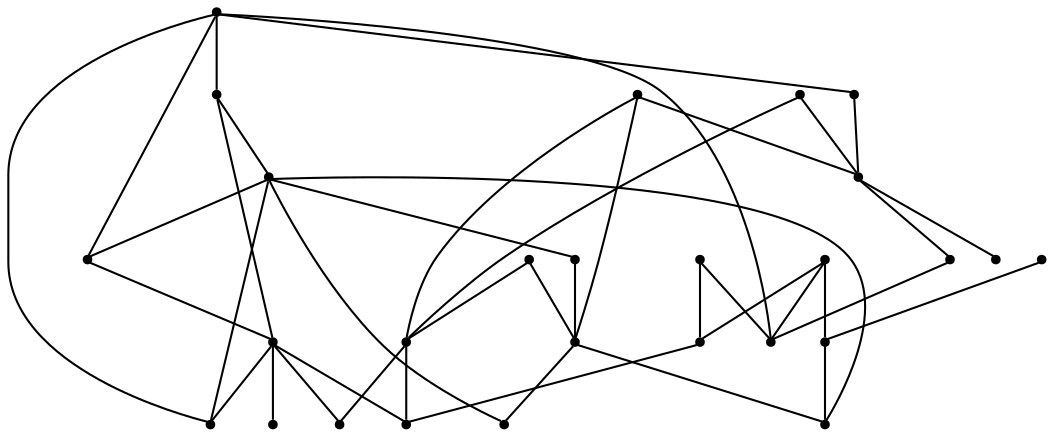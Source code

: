 graph {
  node [shape=point,comment="{\"directed\":false,\"doi\":\"10.1007/978-3-540-24595-7_19\",\"figure\":\"? (1)\"}"]

  v0 [pos="644.0156431686047,270.4375055101183"]
  v1 [pos="644.0156431686046,501.9375271267361"]
  v2 [pos="644.0156431686046,675.5625194973416"]
  v3 [pos="759.7871729651163,212.56250805324976"]
  v4 [pos="759.7871729651163,270.4375055101183"]
  v5 [pos="759.7871729651163,328.3125347561306"]
  v6 [pos="759.7871729651163,386.1874686347113"]
  v7 [pos="759.7871729651163,444.06252966986756"]
  v8 [pos="759.7871729651163,501.9375271267361"]
  v9 [pos="759.7871729651163,559.8125245836046"]
  v10 [pos="759.7871729651163,617.6874584621853"]
  v11 [pos="759.7871729651163,675.5625194973416"]
  v12 [pos="644.0156431686047,212.56250805324976"]
  v13 [pos="644.0156431686047,328.3125347561306"]
  v14 [pos="644.0156431686046,386.1874686347113"]
  v15 [pos="644.0156431686046,444.06252966986756"]
  v16 [pos="644.0156431686046,559.8125245836046"]
  v17 [pos="644.0156431686047,617.6874584621853"]
  v18 [pos="528.1815804414971,212.56250805324976"]
  v19 [pos="528.1815804414971,270.4375055101183"]
  v20 [pos="528.1815804414971,328.3125347561306"]
  v21 [pos="528.1815804414971,386.1874686347113"]
  v22 [pos="528.1815804414971,444.06252966986756"]
  v23 [pos="528.1815804414971,501.9375271267361"]
  v24 [pos="528.1815804414971,559.8125245836046"]
  v25 [pos="528.1815804414971,617.6874584621853"]
  v26 [pos="528.1815804414971,675.5625194973416"]

  v26 -- v2 [id="-3",pos="528.1815804414971,675.5625194973416 633.1552779796511,675.5957709418403 633.1552779796511,675.5957709418403 633.1552779796511,675.5957709418403 644.0156431686046,675.5625194973416 644.0156431686046,675.5625194973416 644.0156431686046,675.5625194973416"]
  v23 -- v1 [id="-6",pos="528.1815804414971,501.9375271267361 633.1552779796511,501.9583808051215 633.1552779796511,501.9583808051215 633.1552779796511,501.9583808051215 644.0156431686046,501.9375271267361 644.0156431686046,501.9375271267361 644.0156431686046,501.9375271267361"]
  v21 -- v14 [id="-8",pos="528.1815804414971,386.1874686347113 633.1552779796511,386.19579739040796 633.1552779796511,386.19579739040796 633.1552779796511,386.19579739040796 644.0156431686046,386.1874686347113 644.0156431686046,386.1874686347113 644.0156431686046,386.1874686347113"]
  v18 -- v12 [id="-12",pos="528.1815804414971,212.56250805324976 633.1552779796511,212.5584072536892 633.1552779796511,212.5584072536892 633.1552779796511,212.5584072536892 644.0156431686047,212.56250805324976 644.0156431686047,212.56250805324976 644.0156431686047,212.56250805324976"]
  v20 -- v13 [id="-26",pos="528.1815804414971,328.3125347561306 633.1552779796511,328.3166673448351 633.1552779796511,328.3166673448351 633.1552779796511,328.3166673448351 633.1552779796511,325.6041632758246 633.1552779796511,325.6041632758246 633.1552779796511,325.6041632758246 644.0156431686047,328.3125347561306 644.0156431686047,328.3125347561306 644.0156431686047,328.3125347561306"]
  v24 -- v16 [id="-27",pos="528.1815804414971,559.8125245836046 633.1552779796511,559.8375108506945 633.1552779796511,559.8375108506945 633.1552779796511,559.8375108506945 633.1552779796511,557.1250067816841 633.1552779796511,557.1250067816841 633.1552779796511,557.1250067816841 644.0156431686046,559.8125245836046 644.0156431686046,559.8125245836046 644.0156431686046,559.8125245836046"]
  v17 -- v25 [id="-30",pos="644.0156431686047,617.6874584621853 633.1552779796511,615.004136827257 633.1552779796511,615.004136827257 633.1552779796511,615.004136827257 633.1552779796511,620.4291449652778 633.1552779796511,620.4291449652778 633.1552779796511,620.4291449652778 528.1815804414971,617.6874584621853 528.1815804414971,617.6874584621853 528.1815804414971,617.6874584621853"]
  v3 -- v12 [id="-31",pos="759.7871729651163,212.56250805324976 748.9393350290698,209.84590318467883 748.9393350290698,209.84590318467883 748.9393350290698,209.84590318467883 748.9393350290698,215.2709113226996 748.9393350290698,215.2709113226996 748.9393350290698,215.2709113226996 644.0156431686047,212.56250805324976 644.0156431686047,212.56250805324976 644.0156431686047,212.56250805324976"]
  v15 -- v22 [id="-33",pos="644.0156431686046,444.06252966986756 633.1552779796511,441.36242336697046 633.1552779796511,441.36242336697046 633.1552779796511,441.36242336697046 633.1552779796511,446.791754828559 633.1552779796511,446.791754828559 633.1552779796511,446.791754828559 528.1815804414971,444.06252966986756 528.1815804414971,444.06252966986756 528.1815804414971,444.06252966986756"]
  v19 -- v17 [id="-35",pos="528.1815804414971,270.4375055101183 641.702679869186,607.2417365180122 641.702679869186,607.2417365180122 641.702679869186,607.2417365180122 644.2740098110465,606.3750372992622 644.2740098110465,606.3750372992622 644.2740098110465,606.3750372992622 644.0156431686047,617.6874584621853 644.0156431686047,617.6874584621853 644.0156431686047,617.6874584621853"]
  v5 -- v13 [id="-36",pos="759.7871729651163,328.3125347561306 748.9393350290698,325.6041632758246 748.9393350290698,325.6041632758246 748.9393350290698,325.6041632758246 748.9393350290698,331.02917141384546 748.9393350290698,331.02917141384546 748.9393350290698,331.02917141384546 644.0156431686047,328.3125347561306 644.0156431686047,328.3125347561306 644.0156431686047,328.3125347561306"]
  v0 -- v19 [id="-37",pos="644.0156431686047,270.4375055101183 633.1552779796511,267.7250332302517 633.1552779796511,267.7250332302517 633.1552779796511,267.7250332302517 633.1552779796511,273.1500413682726 633.1552779796511,273.1500413682726 633.1552779796511,273.1500413682726 528.1815804414971,270.4375055101183 528.1815804414971,270.4375055101183 528.1815804414971,270.4375055101183"]
  v17 -- v9 [id="-40",pos="644.0156431686047,617.6874584621853 746.0845839389535,566.6917588975695 746.0845839389535,566.6917588975695 746.0845839389535,566.6917588975695 744.8718568313953,564.2625596788195 744.8718568313953,564.2625596788195 744.8718568313953,564.2625596788195 752.5566587936047,563.454098171658 752.5566587936047,563.454098171658 752.5566587936047,563.454098171658 748.9393350290698,557.1250067816841 748.9393350290698,557.1250067816841 748.9393350290698,557.1250067816841 759.7871729651163,559.8125245836046 759.7871729651163,559.8125245836046 759.7871729651163,559.8125245836046"]
  v17 -- v11 [id="-41",pos="644.0156431686047,617.6874584621853 746.0845839389535,668.7417772081163 746.0845839389535,668.7417772081163 746.0845839389535,668.7417772081163 752.5566587936047,671.9791836208767 752.5566587936047,671.9791836208767 752.5566587936047,671.9791836208767 759.7871729651163,675.5625194973416 759.7871729651163,675.5625194973416 759.7871729651163,675.5625194973416"]
  v15 -- v7 [id="-43",pos="644.0156431686046,444.06252966986756 748.9393350290698,444.0792507595486 748.9393350290698,444.0792507595486 748.9393350290698,444.0792507595486 748.9393350290698,441.36242336697046 748.9393350290698,441.36242336697046 748.9393350290698,441.36242336697046 759.7871729651163,444.06252966986756 759.7871729651163,444.06252966986756 759.7871729651163,444.06252966986756"]
  v15 -- v8 [id="-44",pos="644.0156431686046,444.06252966986756 746.0845839389535,495.1041327582465 746.0845839389535,495.1041327582465 746.0845839389535,495.1041327582465 752.5566587936047,498.34179348415796 752.5566587936047,498.34179348415796 752.5566587936047,498.34179348415796 759.7871729651163,501.9375271267361 759.7871729651163,501.9375271267361 759.7871729651163,501.9375271267361"]
  v6 -- v14 [id="-54",pos="759.7871729651163,386.1874686347113 748.9393350290698,383.4832933213975 748.9393350290698,383.4832933213975 748.9393350290698,383.4832933213975 748.9393350290698,388.9126247829861 748.9393350290698,388.9126247829861 748.9393350290698,388.9126247829861 644.0156431686046,386.1874686347113 644.0156431686046,386.1874686347113 644.0156431686046,386.1874686347113"]
  v0 -- v13 [id="-62",pos="644.0156431686047,270.4375055101183 748.9393350290698,270.4375372992621 748.9393350290698,270.4375372992621 748.9393350290698,270.4375372992621 750.8438590116278,279.65003119574646 750.8438590116278,279.65003119574646 750.8438590116278,279.65003119574646 644.0156431686047,328.3125347561306 644.0156431686047,328.3125347561306 644.0156431686047,328.3125347561306"]
  v26 -- v13 [id="-2",pos="528.1815804414971,675.5625194973416 638.127007630814,342.4249437120226 638.127007630814,342.4249437120226 638.127007630814,342.4249437120226 634.0971111918604,340.03745185004334 634.0971111918604,340.03745185004334 634.0971111918604,340.03745185004334 644.0156431686047,328.3125347561306 644.0156431686047,328.3125347561306 644.0156431686047,328.3125347561306"]
  v25 -- v0 [id="-4",pos="528.1815804414971,617.6874584621853 638.127007630814,284.5458136664496 638.127007630814,284.5458136664496 638.127007630814,284.5458136664496 635.5515443313953,283.69589911566834 635.5515443313953,283.69589911566834 635.5515443313953,283.69589911566834 644.0156431686047,270.4375055101183 644.0156431686047,270.4375055101183 644.0156431686047,270.4375055101183"]
  v24 -- v12 [id="-5",pos="528.1815804414971,559.8125245836046 638.127007630814,226.66248745388452 638.127007630814,226.66248745388452 638.127007630814,226.66248745388452 640.3941224563954,219.79170905219178 640.3941224563954,219.79170905219178 640.3941224563954,219.79170905219178 634.1429596656976,220.72084214952258 634.1429596656976,220.72084214952258 634.1429596656976,220.72084214952258 644.0156431686047,212.56250805324976 644.0156431686047,212.56250805324976 644.0156431686047,212.56250805324976"]
  v22 -- v0 [id="-7",pos="528.1815804414971,444.06252966986756 632.821875,283.73328314887146 632.821875,283.73328314887146 632.821875,283.73328314887146 644.0156431686047,270.4375055101183 644.0156431686047,270.4375055101183 644.0156431686047,270.4375055101183"]
  v20 -- v2 [id="-10",pos="528.1815804414971,328.3125347561306 641.702679869186,665.1208665635851 641.702679869186,665.1208665635851 641.702679869186,665.1208665635851 639.1314135174418,665.9875657823351 639.1314135174418,665.9875657823351 639.1314135174418,665.9875657823351 644.0156431686046,675.5625194973416 644.0156431686046,675.5625194973416 644.0156431686046,675.5625194973416"]
  v19 -- v15 [id="-11",pos="528.1815804414971,270.4375055101183 636.410074491279,434.42094590928815 636.410074491279,434.42094590928815 636.410074491279,434.42094590928815 644.0156431686046,444.06252966986756 644.0156431686046,444.06252966986756 644.0156431686046,444.06252966986756"]
  v18 -- v16 [id="-13",pos="528.1815804414971,212.56250805324976 638.1478651889535,549.3417527940538 638.1478651889535,549.3417527940538 638.1478651889535,549.3417527940538 644.0156431686046,559.8125245836046 644.0156431686046,559.8125245836046 644.0156431686046,559.8125245836046"]
  v26 -- v1 [id="-22",pos="528.1815804414971,675.5625194973416 636.410074491279,511.61261664496527 636.410074491279,511.61261664496527 636.410074491279,511.61261664496527 634.1429596656976,510.12081570095484 634.1429596656976,510.12081570095484 634.1429596656976,510.12081570095484 644.0156431686046,501.9375271267361 644.0156431686046,501.9375271267361 644.0156431686046,501.9375271267361"]
  v21 -- v16 [id="-28",pos="528.1815804414971,386.1874686347113 636.410074491279,550.1792060004341 636.410074491279,550.1792060004341 636.410074491279,550.1792060004341 640.7275254360464,548.499976264106 640.7275254360464,548.499976264106 640.7275254360464,548.499976264106 644.0156431686046,559.8125245836046 644.0156431686046,559.8125245836046 644.0156431686046,559.8125245836046"]
  v25 -- v15 [id="-38",pos="528.1815804414971,617.6874584621853 636.410074491279,453.7332322862413 636.410074491279,453.7332322862413 636.410074491279,453.7332322862413 634.1429596656976,452.2416856553819 634.1429596656976,452.2416856553819 634.1429596656976,452.2416856553819 644.0156431686046,444.06252966986756 644.0156431686046,444.06252966986756 644.0156431686046,444.06252966986756"]
  v2 -- v10 [id="-39",pos="644.0156431686046,675.5625194973416 749.6602561773256,624.4834052191841 749.6602561773256,624.4834052191841 749.6602561773256,624.4834052191841 759.7871729651163,617.6874584621853 759.7871729651163,617.6874584621853 759.7871729651163,617.6874584621853"]
  v1 -- v7 [id="-42",pos="644.0156431686046,501.9375271267361 749.6602561773256,450.8457607693142 749.6602561773256,450.8457607693142 749.6602561773256,450.8457607693142 759.7871729651163,444.06252966986756 759.7871729651163,444.06252966986756 759.7871729651163,444.06252966986756"]
  v14 -- v7 [id="-45",pos="644.0156431686046,386.1874686347113 749.6602561773256,437.30841742621527 749.6602561773256,437.30841742621527 749.6602561773256,437.30841742621527 750.8438590116278,434.8667568630642 750.8438590116278,434.8667568630642 750.8438590116278,434.8667568630642 759.7871729651163,444.06252966986756 759.7871729651163,444.06252966986756 759.7871729651163,444.06252966986756"]
  v22 -- v17 [id="-46",pos="528.1815804414971,444.06252966986756 636.410074491279,608.058336046007 636.410074491279,608.058336046007 636.410074491279,608.058336046007 644.0156431686047,617.6874584621853 644.0156431686047,617.6874584621853 644.0156431686047,617.6874584621853"]
  v0 -- v3 [id="-47",pos="644.0156431686047,270.4375055101183 746.0845839389535,219.41252814398865 746.0845839389535,219.41252814398865 746.0845839389535,219.41252814398865 744.8718568313953,216.98332892523865 744.8718568313953,216.98332892523865 744.8718568313953,216.98332892523865 752.5566587936047,216.17499457465271 752.5566587936047,216.17499457465271 752.5566587936047,216.17499457465271 759.7871729651163,212.56250805324976 759.7871729651163,212.56250805324976 759.7871729651163,212.56250805324976"]
  v12 -- v4 [id="-48",pos="644.0156431686047,212.56250805324976 749.6602561773256,263.670900132921 749.6602561773256,263.670900132921 749.6602561773256,263.670900132921 750.8438590116278,261.2250434027777 750.8438590116278,261.2250434027777 750.8438590116278,261.2250434027777 759.7871729651163,270.4375055101183 759.7871729651163,270.4375055101183 759.7871729651163,270.4375055101183"]
  v24 -- v14 [id="-49",pos="528.1815804414971,559.8125245836046 636.410074491279,395.8541022406684 636.410074491279,395.8541022406684 636.410074491279,395.8541022406684 634.1429596656976,394.362555609809 634.1429596656976,394.362555609809 634.1429596656976,394.362555609809 644.0156431686046,386.1874686347113 644.0156431686046,386.1874686347113 644.0156431686046,386.1874686347113"]
  v12 -- v5 [id="-52",pos="644.0156431686047,212.56250805324976 751.0563771802325,319.5832994249132 751.0563771802325,319.5832994249132 751.0563771802325,319.5832994249132 759.7871729651163,328.3125347561306 759.7871729651163,328.3125347561306 759.7871729651163,328.3125347561306"]
  v16 -- v9 [id="-53",pos="644.0156431686046,559.8125245836046 759.7871729651163,559.8125245836046 759.7871729651163,559.8125245836046 759.7871729651163,559.8125245836046"]
  v14 -- v8 [id="-58",pos="644.0156431686046,386.1874686347113 751.0563771802325,493.22501288519965 751.0563771802325,493.22501288519965 751.0563771802325,493.22501288519965 752.9775617732558,491.30418565538196 752.9775617732558,491.30418565538196 752.9775617732558,491.30418565538196 759.7871729651163,501.9375271267361 759.7871729651163,501.9375271267361 759.7871729651163,501.9375271267361"]
  v15 -- v6 [id="-59",pos="644.0156431686046,444.06252966986756 746.0845839389535,393.05004543728296 746.0845839389535,393.05004543728296 746.0845839389535,393.05004543728296 747.2973110465116,395.47924465603296 747.2973110465116,395.47924465603296 747.2973110465116,395.47924465603296 759.7871729651163,386.1874686347113 759.7871729651163,386.1874686347113 759.7871729651163,386.1874686347113"]
  v17 -- v10 [id="-65",pos="644.0156431686047,617.6874584621853 748.9393350290698,617.7166408962673 748.9393350290698,617.7166408962673 748.9393350290698,617.7166408962673 750.8438590116278,608.504146999783 750.8438590116278,608.504146999783 750.8438590116278,608.504146999783 759.7871729651163,617.6874584621853 759.7871729651163,617.6874584621853 759.7871729651163,617.6874584621853"]
  v16 -- v10 [id="-68",pos="644.0156431686046,559.8125245836046 759.7871729651163,617.6874584621853 759.7871729651163,617.6874584621853 759.7871729651163,617.6874584621853"]
}